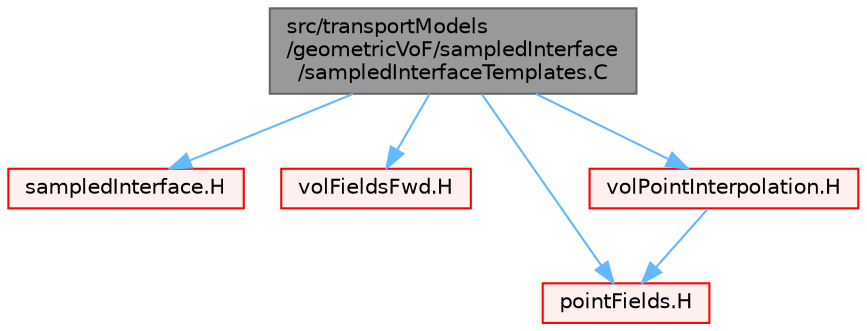digraph "src/transportModels/geometricVoF/sampledInterface/sampledInterfaceTemplates.C"
{
 // LATEX_PDF_SIZE
  bgcolor="transparent";
  edge [fontname=Helvetica,fontsize=10,labelfontname=Helvetica,labelfontsize=10];
  node [fontname=Helvetica,fontsize=10,shape=box,height=0.2,width=0.4];
  Node1 [id="Node000001",label="src/transportModels\l/geometricVoF/sampledInterface\l/sampledInterfaceTemplates.C",height=0.2,width=0.4,color="gray40", fillcolor="grey60", style="filled", fontcolor="black",tooltip=" "];
  Node1 -> Node2 [id="edge1_Node000001_Node000002",color="steelblue1",style="solid",tooltip=" "];
  Node2 [id="Node000002",label="sampledInterface.H",height=0.2,width=0.4,color="red", fillcolor="#FFF0F0", style="filled",URL="$sampledInterface_8H.html",tooltip=" "];
  Node1 -> Node284 [id="edge2_Node000001_Node000284",color="steelblue1",style="solid",tooltip=" "];
  Node284 [id="Node000284",label="volFieldsFwd.H",height=0.2,width=0.4,color="red", fillcolor="#FFF0F0", style="filled",URL="$volFieldsFwd_8H.html",tooltip="Forwards and collection of common volume field types."];
  Node1 -> Node349 [id="edge3_Node000001_Node000349",color="steelblue1",style="solid",tooltip=" "];
  Node349 [id="Node000349",label="pointFields.H",height=0.2,width=0.4,color="red", fillcolor="#FFF0F0", style="filled",URL="$pointFields_8H.html",tooltip=" "];
  Node1 -> Node448 [id="edge4_Node000001_Node000448",color="steelblue1",style="solid",tooltip=" "];
  Node448 [id="Node000448",label="volPointInterpolation.H",height=0.2,width=0.4,color="red", fillcolor="#FFF0F0", style="filled",URL="$volPointInterpolation_8H.html",tooltip=" "];
  Node448 -> Node349 [id="edge5_Node000448_Node000349",color="steelblue1",style="solid",tooltip=" "];
}
